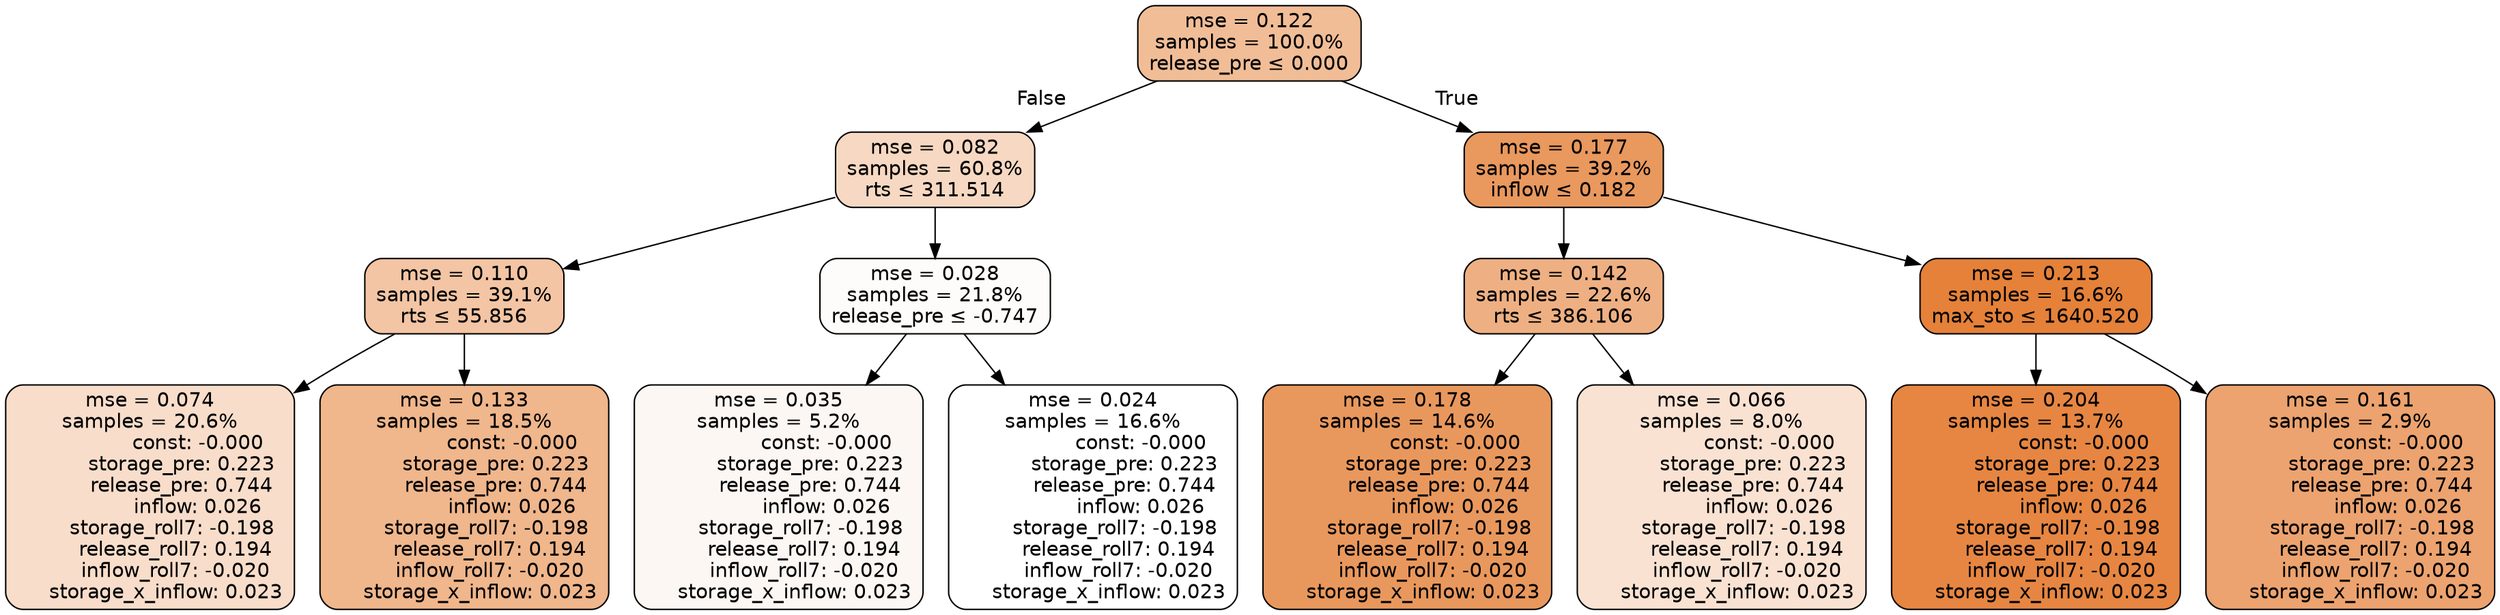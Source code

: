 digraph tree {
node [shape=rectangle, style="filled, rounded", color="black", fontname=helvetica] ;
edge [fontname=helvetica] ;
	"0" [label="mse = 0.122
samples = 100.0%
release_pre &le; 0.000", fillcolor="#f1bd97"]
	"1" [label="mse = 0.082
samples = 60.8%
rts &le; 311.514", fillcolor="#f7d8c2"]
	"2" [label="mse = 0.110
samples = 39.1%
rts &le; 55.856", fillcolor="#f3c5a4"]
	"3" [label="mse = 0.074
samples = 20.6%
               const: -0.000
          storage_pre: 0.223
          release_pre: 0.744
               inflow: 0.026
       storage_roll7: -0.198
        release_roll7: 0.194
        inflow_roll7: -0.020
     storage_x_inflow: 0.023", fillcolor="#f8ddca"]
	"4" [label="mse = 0.133
samples = 18.5%
               const: -0.000
          storage_pre: 0.223
          release_pre: 0.744
               inflow: 0.026
       storage_roll7: -0.198
        release_roll7: 0.194
        inflow_roll7: -0.020
     storage_x_inflow: 0.023", fillcolor="#f0b68c"]
	"5" [label="mse = 0.028
samples = 21.8%
release_pre &le; -0.747", fillcolor="#fefcfa"]
	"6" [label="mse = 0.035
samples = 5.2%
               const: -0.000
          storage_pre: 0.223
          release_pre: 0.744
               inflow: 0.026
       storage_roll7: -0.198
        release_roll7: 0.194
        inflow_roll7: -0.020
     storage_x_inflow: 0.023", fillcolor="#fdf7f3"]
	"7" [label="mse = 0.024
samples = 16.6%
               const: -0.000
          storage_pre: 0.223
          release_pre: 0.744
               inflow: 0.026
       storage_roll7: -0.198
        release_roll7: 0.194
        inflow_roll7: -0.020
     storage_x_inflow: 0.023", fillcolor="#ffffff"]
	"8" [label="mse = 0.177
samples = 39.2%
inflow &le; 0.182", fillcolor="#e9985e"]
	"9" [label="mse = 0.142
samples = 22.6%
rts &le; 386.106", fillcolor="#eeb083"]
	"10" [label="mse = 0.178
samples = 14.6%
               const: -0.000
          storage_pre: 0.223
          release_pre: 0.744
               inflow: 0.026
       storage_roll7: -0.198
        release_roll7: 0.194
        inflow_roll7: -0.020
     storage_x_inflow: 0.023", fillcolor="#e9985d"]
	"11" [label="mse = 0.066
samples = 8.0%
               const: -0.000
          storage_pre: 0.223
          release_pre: 0.744
               inflow: 0.026
       storage_roll7: -0.198
        release_roll7: 0.194
        inflow_roll7: -0.020
     storage_x_inflow: 0.023", fillcolor="#f9e2d2"]
	"12" [label="mse = 0.213
samples = 16.6%
max_sto &le; 1640.520", fillcolor="#e58139"]
	"13" [label="mse = 0.204
samples = 13.7%
               const: -0.000
          storage_pre: 0.223
          release_pre: 0.744
               inflow: 0.026
       storage_roll7: -0.198
        release_roll7: 0.194
        inflow_roll7: -0.020
     storage_x_inflow: 0.023", fillcolor="#e68642"]
	"14" [label="mse = 0.161
samples = 2.9%
               const: -0.000
          storage_pre: 0.223
          release_pre: 0.744
               inflow: 0.026
       storage_roll7: -0.198
        release_roll7: 0.194
        inflow_roll7: -0.020
     storage_x_inflow: 0.023", fillcolor="#eca36f"]

	"0" -> "1" [labeldistance=2.5, labelangle=45, headlabel="False"]
	"1" -> "2"
	"2" -> "3"
	"2" -> "4"
	"1" -> "5"
	"5" -> "6"
	"5" -> "7"
	"0" -> "8" [labeldistance=2.5, labelangle=-45, headlabel="True"]
	"8" -> "9"
	"9" -> "10"
	"9" -> "11"
	"8" -> "12"
	"12" -> "13"
	"12" -> "14"
}